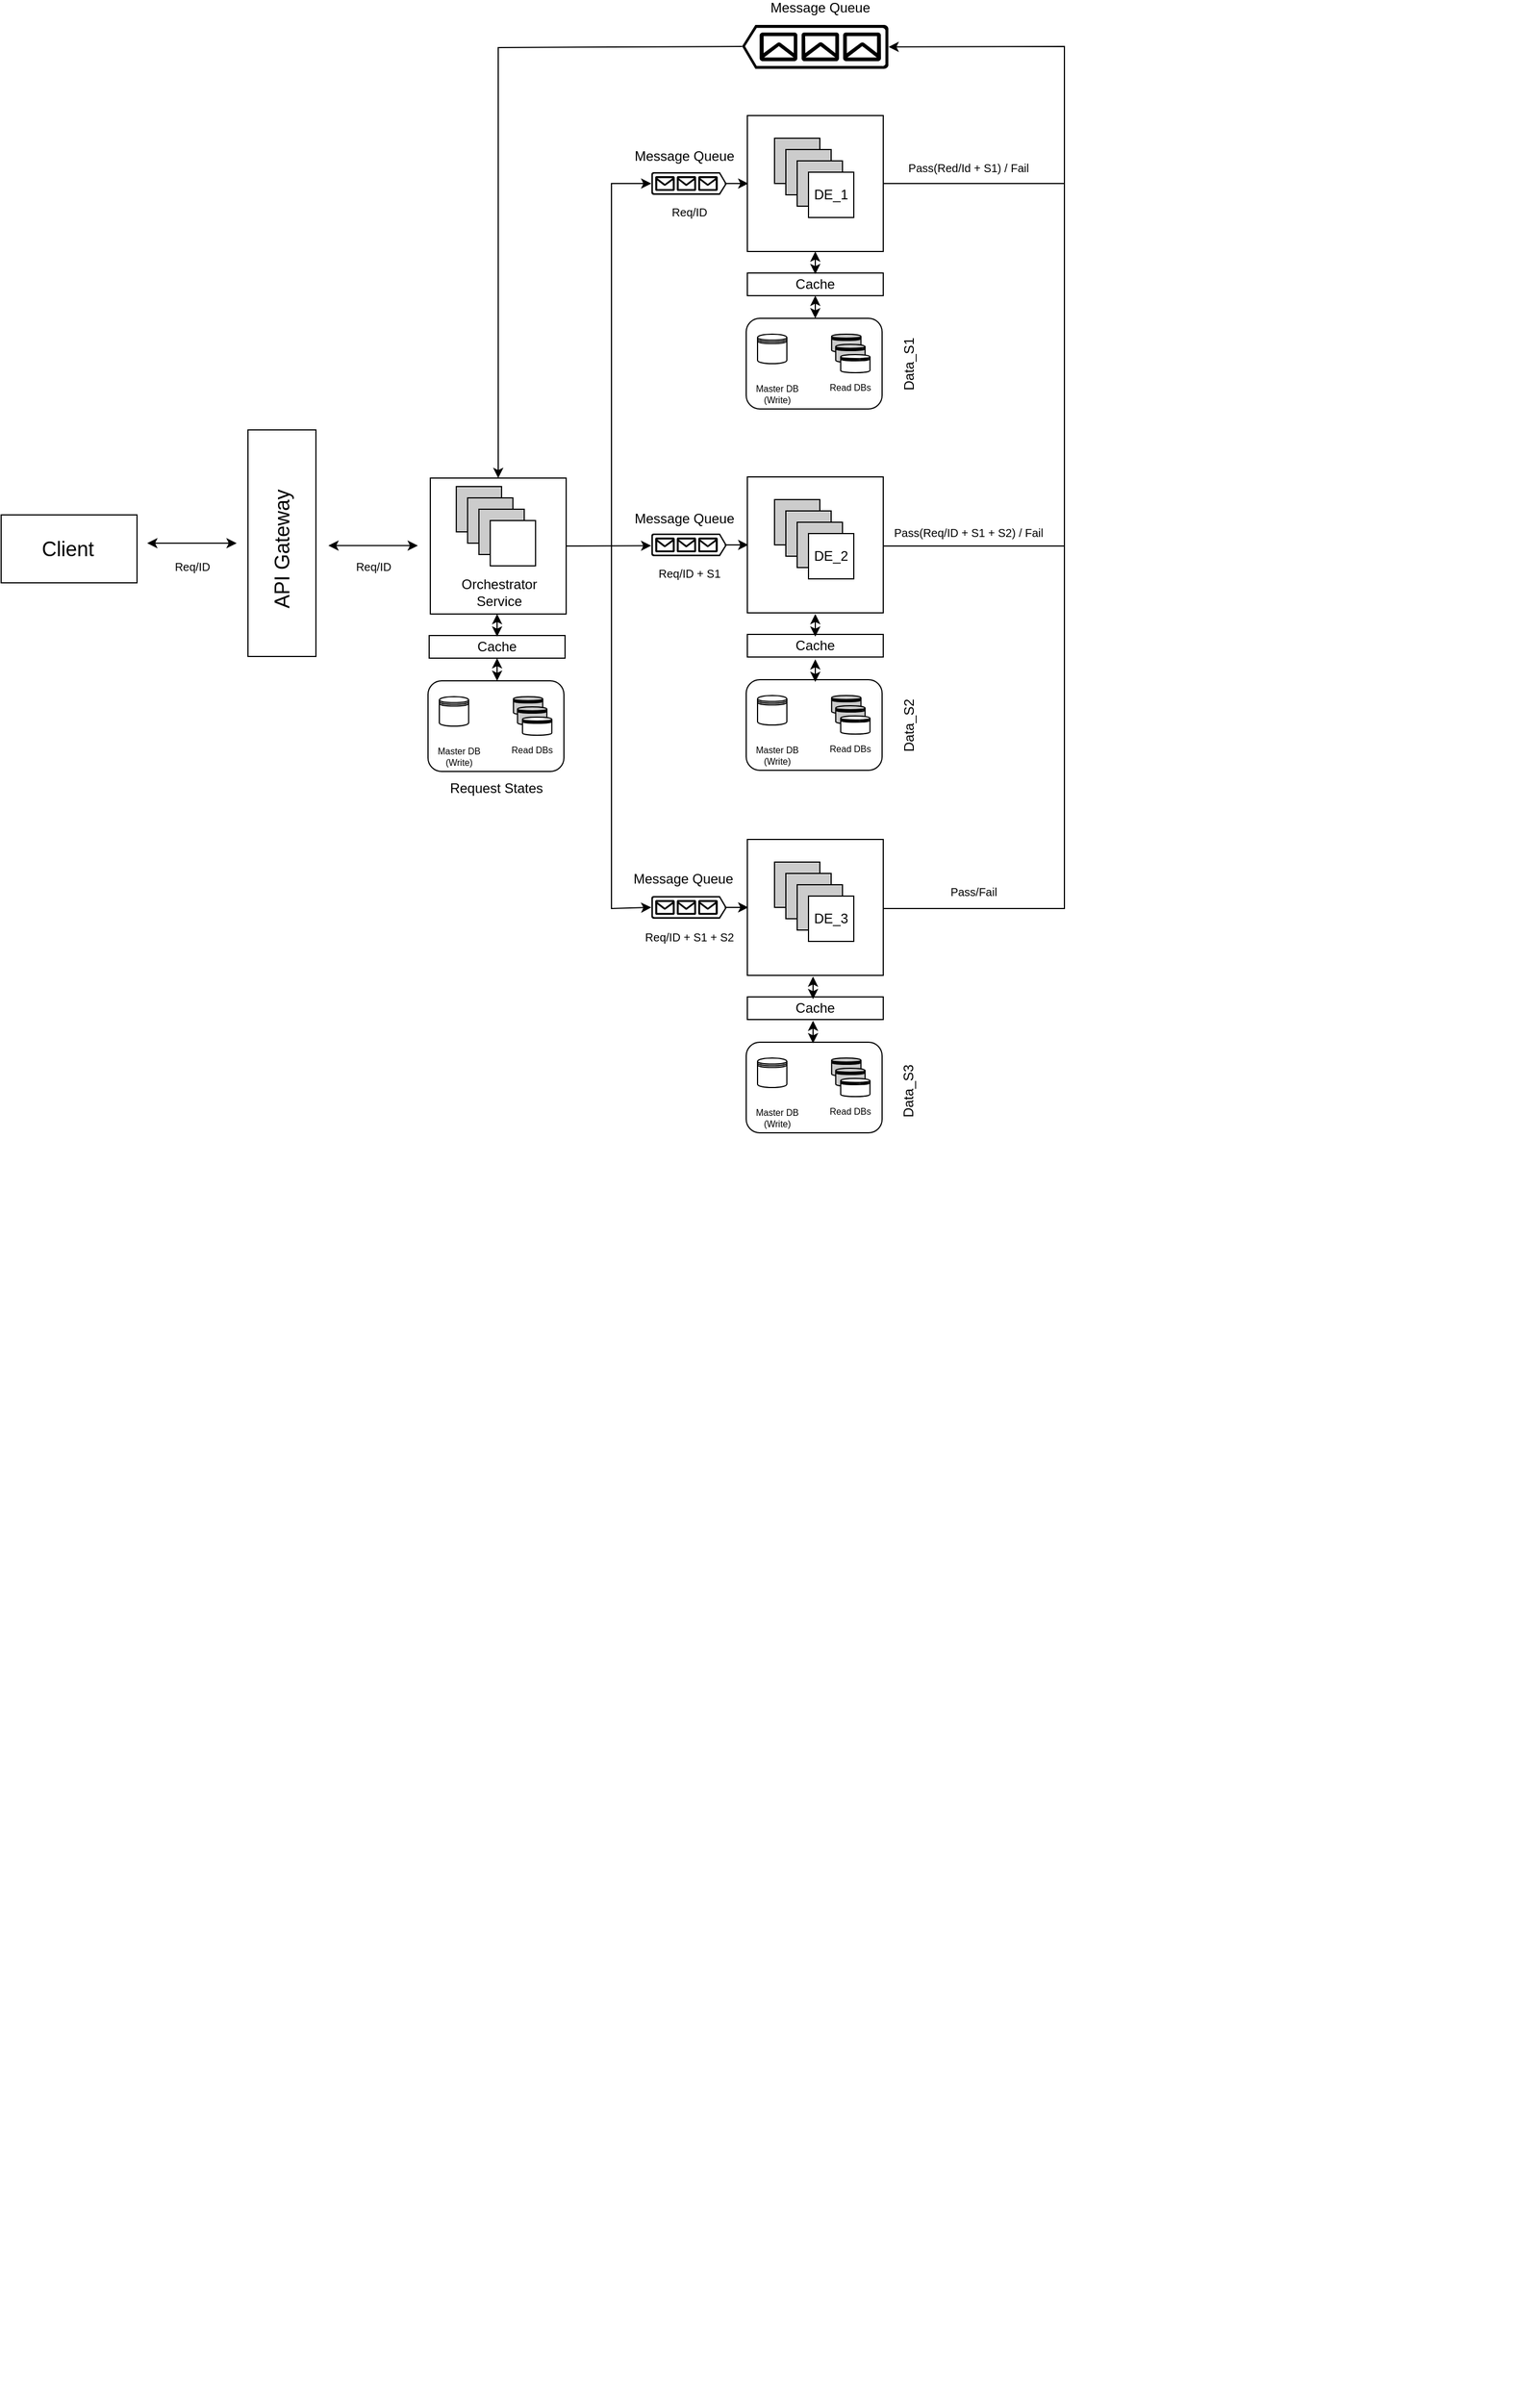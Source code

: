 <mxfile version="21.5.0" type="github">
  <diagram name="V1.0" id="6Y0P250KfrOHETSSXVVm">
    <mxGraphModel dx="1477" dy="2484" grid="1" gridSize="10" guides="1" tooltips="1" connect="1" arrows="1" fold="1" page="1" pageScale="1" pageWidth="1169" pageHeight="1654" math="0" shadow="0">
      <root>
        <mxCell id="0" />
        <mxCell id="1" parent="0" />
        <mxCell id="clRIjmDs6BeYKeaNwXn5-33" value="" style="rounded=0;whiteSpace=wrap;html=1;rotation=90;" vertex="1" parent="1">
          <mxGeometry x="269" y="-972.5" width="200" height="60" as="geometry" />
        </mxCell>
        <mxCell id="clRIjmDs6BeYKeaNwXn5-34" value="&lt;span style=&quot;font-size: 18px;&quot;&gt;API Gateway&lt;/span&gt;" style="text;html=1;strokeColor=none;fillColor=none;align=center;verticalAlign=middle;whiteSpace=wrap;rounded=0;rotation=-90;" vertex="1" parent="1">
          <mxGeometry x="294" y="-952.5" width="150" height="30" as="geometry" />
        </mxCell>
        <mxCell id="clRIjmDs6BeYKeaNwXn5-37" value="" style="group" vertex="1" connectable="0" parent="1">
          <mxGeometry x="370" y="-437.5" width="150" height="60" as="geometry" />
        </mxCell>
        <mxCell id="clRIjmDs6BeYKeaNwXn5-39" value="" style="group" vertex="1" connectable="0" parent="clRIjmDs6BeYKeaNwXn5-37">
          <mxGeometry x="-250" y="-530" width="120" height="60" as="geometry" />
        </mxCell>
        <mxCell id="clRIjmDs6BeYKeaNwXn5-36" value="" style="rounded=0;whiteSpace=wrap;html=1;" vertex="1" parent="clRIjmDs6BeYKeaNwXn5-39">
          <mxGeometry x="1" width="120" height="60" as="geometry" />
        </mxCell>
        <mxCell id="clRIjmDs6BeYKeaNwXn5-35" value="&lt;font style=&quot;font-size: 18px;&quot;&gt;Client&lt;/font&gt;" style="text;html=1;strokeColor=none;fillColor=none;align=center;verticalAlign=middle;whiteSpace=wrap;rounded=0;" vertex="1" parent="clRIjmDs6BeYKeaNwXn5-39">
          <mxGeometry x="30" y="15" width="60" height="30" as="geometry" />
        </mxCell>
        <mxCell id="clRIjmDs6BeYKeaNwXn5-40" value="" style="endArrow=classic;startArrow=classic;html=1;rounded=0;" edge="1" parent="1">
          <mxGeometry width="50" height="50" relative="1" as="geometry">
            <mxPoint x="250" y="-942.5" as="sourcePoint" />
            <mxPoint x="329" y="-942.5" as="targetPoint" />
          </mxGeometry>
        </mxCell>
        <mxCell id="clRIjmDs6BeYKeaNwXn5-57" value="&lt;font style=&quot;font-size: 10px;&quot;&gt;Req/ID&lt;/font&gt;" style="text;html=1;strokeColor=none;fillColor=none;align=center;verticalAlign=middle;whiteSpace=wrap;rounded=0;" vertex="1" parent="1">
          <mxGeometry x="260" y="-937.5" width="60" height="30" as="geometry" />
        </mxCell>
        <mxCell id="clRIjmDs6BeYKeaNwXn5-214" value="" style="sketch=0;aspect=fixed;pointerEvents=1;shadow=0;dashed=0;html=1;strokeColor=none;labelPosition=center;verticalLabelPosition=bottom;verticalAlign=top;align=center;fillColor=#000000;shape=mxgraph.azure.queue_generic;rotation=-180;" vertex="1" parent="1">
          <mxGeometry x="775.33" y="-1400" width="129.34" height="38.8" as="geometry" />
        </mxCell>
        <mxCell id="clRIjmDs6BeYKeaNwXn5-264" value="" style="group" vertex="1" connectable="0" parent="1">
          <mxGeometry x="500" y="-1000" width="120" height="120" as="geometry" />
        </mxCell>
        <mxCell id="clRIjmDs6BeYKeaNwXn5-218" value="" style="whiteSpace=wrap;html=1;aspect=fixed;" vertex="1" parent="clRIjmDs6BeYKeaNwXn5-264">
          <mxGeometry width="120" height="120" as="geometry" />
        </mxCell>
        <mxCell id="clRIjmDs6BeYKeaNwXn5-363" value="" style="group" vertex="1" connectable="0" parent="clRIjmDs6BeYKeaNwXn5-264">
          <mxGeometry x="22.94" y="7.5" width="80" height="70" as="geometry" />
        </mxCell>
        <mxCell id="clRIjmDs6BeYKeaNwXn5-364" value="" style="whiteSpace=wrap;html=1;aspect=fixed;fillColor=#CCCCCC;" vertex="1" parent="clRIjmDs6BeYKeaNwXn5-363">
          <mxGeometry width="40" height="40" as="geometry" />
        </mxCell>
        <mxCell id="clRIjmDs6BeYKeaNwXn5-365" value="" style="whiteSpace=wrap;html=1;aspect=fixed;fillColor=#CCCCCC;" vertex="1" parent="clRIjmDs6BeYKeaNwXn5-363">
          <mxGeometry x="10" y="10" width="40" height="40" as="geometry" />
        </mxCell>
        <mxCell id="clRIjmDs6BeYKeaNwXn5-366" value="" style="whiteSpace=wrap;html=1;aspect=fixed;fillColor=#CCCCCC;" vertex="1" parent="clRIjmDs6BeYKeaNwXn5-363">
          <mxGeometry x="20" y="20" width="40" height="40" as="geometry" />
        </mxCell>
        <mxCell id="clRIjmDs6BeYKeaNwXn5-367" value="" style="whiteSpace=wrap;html=1;aspect=fixed;" vertex="1" parent="clRIjmDs6BeYKeaNwXn5-363">
          <mxGeometry x="30" y="30" width="40" height="40" as="geometry" />
        </mxCell>
        <mxCell id="clRIjmDs6BeYKeaNwXn5-368" value="Orchestrator&lt;br&gt;Service" style="text;html=1;strokeColor=none;fillColor=none;align=center;verticalAlign=middle;whiteSpace=wrap;rounded=0;" vertex="1" parent="clRIjmDs6BeYKeaNwXn5-264">
          <mxGeometry x="31.0" y="86" width="60" height="30" as="geometry" />
        </mxCell>
        <mxCell id="clRIjmDs6BeYKeaNwXn5-268" value="" style="group" vertex="1" connectable="0" parent="1">
          <mxGeometry x="790" y="120" width="689" height="580" as="geometry" />
        </mxCell>
        <mxCell id="clRIjmDs6BeYKeaNwXn5-225" value="" style="group" vertex="1" connectable="0" parent="clRIjmDs6BeYKeaNwXn5-268">
          <mxGeometry x="-10" y="-1440" width="120" height="120" as="geometry" />
        </mxCell>
        <mxCell id="clRIjmDs6BeYKeaNwXn5-1" value="" style="whiteSpace=wrap;html=1;aspect=fixed;" vertex="1" parent="clRIjmDs6BeYKeaNwXn5-225">
          <mxGeometry width="120" height="120" as="geometry" />
        </mxCell>
        <mxCell id="clRIjmDs6BeYKeaNwXn5-167" value="" style="group" vertex="1" connectable="0" parent="clRIjmDs6BeYKeaNwXn5-225">
          <mxGeometry x="24" y="20" width="80" height="70" as="geometry" />
        </mxCell>
        <mxCell id="clRIjmDs6BeYKeaNwXn5-168" value="" style="whiteSpace=wrap;html=1;aspect=fixed;fillColor=#CCCCCC;" vertex="1" parent="clRIjmDs6BeYKeaNwXn5-167">
          <mxGeometry width="40" height="40" as="geometry" />
        </mxCell>
        <mxCell id="clRIjmDs6BeYKeaNwXn5-169" value="" style="whiteSpace=wrap;html=1;aspect=fixed;fillColor=#CCCCCC;" vertex="1" parent="clRIjmDs6BeYKeaNwXn5-167">
          <mxGeometry x="10" y="10" width="40" height="40" as="geometry" />
        </mxCell>
        <mxCell id="clRIjmDs6BeYKeaNwXn5-170" value="" style="whiteSpace=wrap;html=1;aspect=fixed;fillColor=#CCCCCC;" vertex="1" parent="clRIjmDs6BeYKeaNwXn5-167">
          <mxGeometry x="20" y="20" width="40" height="40" as="geometry" />
        </mxCell>
        <mxCell id="clRIjmDs6BeYKeaNwXn5-171" value="" style="whiteSpace=wrap;html=1;aspect=fixed;" vertex="1" parent="clRIjmDs6BeYKeaNwXn5-167">
          <mxGeometry x="30" y="30" width="40" height="40" as="geometry" />
        </mxCell>
        <mxCell id="clRIjmDs6BeYKeaNwXn5-172" value="DE_1" style="text;html=1;strokeColor=none;fillColor=none;align=center;verticalAlign=middle;whiteSpace=wrap;rounded=0;" vertex="1" parent="clRIjmDs6BeYKeaNwXn5-167">
          <mxGeometry x="20" y="35" width="60" height="30" as="geometry" />
        </mxCell>
        <mxCell id="clRIjmDs6BeYKeaNwXn5-206" value="" style="sketch=0;aspect=fixed;pointerEvents=1;shadow=0;dashed=0;html=1;strokeColor=none;labelPosition=center;verticalLabelPosition=bottom;verticalAlign=top;align=center;fillColor=#000000;shape=mxgraph.azure.queue_generic" vertex="1" parent="clRIjmDs6BeYKeaNwXn5-268">
          <mxGeometry x="-94.83" y="-1390" width="66.66" height="20" as="geometry" />
        </mxCell>
        <mxCell id="clRIjmDs6BeYKeaNwXn5-208" value="" style="endArrow=classic;html=1;rounded=0;" edge="1" parent="clRIjmDs6BeYKeaNwXn5-268">
          <mxGeometry width="50" height="50" relative="1" as="geometry">
            <mxPoint x="-30" y="-1380" as="sourcePoint" />
            <mxPoint x="-9.17" y="-1380" as="targetPoint" />
          </mxGeometry>
        </mxCell>
        <mxCell id="clRIjmDs6BeYKeaNwXn5-289" value="" style="group" vertex="1" connectable="0" parent="clRIjmDs6BeYKeaNwXn5-268">
          <mxGeometry x="-10" y="-1301" width="120" height="20" as="geometry" />
        </mxCell>
        <mxCell id="clRIjmDs6BeYKeaNwXn5-42" value="" style="rounded=0;whiteSpace=wrap;html=1;rotation=0;" vertex="1" parent="clRIjmDs6BeYKeaNwXn5-289">
          <mxGeometry width="120" height="20" as="geometry" />
        </mxCell>
        <mxCell id="clRIjmDs6BeYKeaNwXn5-43" value="Cache" style="text;html=1;strokeColor=none;fillColor=none;align=center;verticalAlign=middle;whiteSpace=wrap;rounded=0;rotation=0;" vertex="1" parent="clRIjmDs6BeYKeaNwXn5-289">
          <mxGeometry x="30" y="2.5" width="60" height="15" as="geometry" />
        </mxCell>
        <mxCell id="clRIjmDs6BeYKeaNwXn5-346" value="Data_S3" style="text;html=1;strokeColor=none;fillColor=none;align=center;verticalAlign=middle;whiteSpace=wrap;rounded=0;rotation=-90;" vertex="1" parent="clRIjmDs6BeYKeaNwXn5-268">
          <mxGeometry x="90" y="-594" width="85" height="30" as="geometry" />
        </mxCell>
        <mxCell id="clRIjmDs6BeYKeaNwXn5-379" value="&lt;span style=&quot;font-size: 10px;&quot;&gt;Pass/Fail&lt;/span&gt;" style="text;html=1;strokeColor=none;fillColor=none;align=center;verticalAlign=middle;whiteSpace=wrap;rounded=0;" vertex="1" parent="clRIjmDs6BeYKeaNwXn5-268">
          <mxGeometry x="160" y="-770" width="60" height="30" as="geometry" />
        </mxCell>
        <mxCell id="clRIjmDs6BeYKeaNwXn5-381" value="&lt;font style=&quot;font-size: 10px;&quot;&gt;&lt;font style=&quot;&quot;&gt;Req&lt;/font&gt;/ID + S1 + S2&lt;/font&gt;" style="text;html=1;strokeColor=none;fillColor=none;align=center;verticalAlign=middle;whiteSpace=wrap;rounded=0;" vertex="1" parent="clRIjmDs6BeYKeaNwXn5-268">
          <mxGeometry x="-106.5" y="-730" width="90" height="30" as="geometry" />
        </mxCell>
        <mxCell id="clRIjmDs6BeYKeaNwXn5-269" value="" style="endArrow=classic;startArrow=classic;html=1;rounded=0;" edge="1" parent="1">
          <mxGeometry width="50" height="50" relative="1" as="geometry">
            <mxPoint x="410" y="-940.37" as="sourcePoint" />
            <mxPoint x="489" y="-940.37" as="targetPoint" />
          </mxGeometry>
        </mxCell>
        <mxCell id="clRIjmDs6BeYKeaNwXn5-55" value="&lt;font style=&quot;font-size: 10px;&quot;&gt;&lt;font style=&quot;&quot;&gt;Req&lt;/font&gt;/ID&lt;/font&gt;" style="text;html=1;strokeColor=none;fillColor=none;align=center;verticalAlign=middle;whiteSpace=wrap;rounded=0;" vertex="1" parent="1">
          <mxGeometry x="698.5" y="-1250" width="60" height="30" as="geometry" />
        </mxCell>
        <mxCell id="clRIjmDs6BeYKeaNwXn5-290" value="" style="group" vertex="1" connectable="0" parent="1">
          <mxGeometry x="780" y="-1110" width="225" height="146" as="geometry" />
        </mxCell>
        <mxCell id="clRIjmDs6BeYKeaNwXn5-291" value="" style="rounded=1;whiteSpace=wrap;html=1;" vertex="1" parent="clRIjmDs6BeYKeaNwXn5-290">
          <mxGeometry x="-1" y="-31" width="120" height="80" as="geometry" />
        </mxCell>
        <mxCell id="clRIjmDs6BeYKeaNwXn5-292" value="" style="shape=datastore;whiteSpace=wrap;html=1;" vertex="1" parent="clRIjmDs6BeYKeaNwXn5-290">
          <mxGeometry x="9.001" y="-17" width="25.872" height="26" as="geometry" />
        </mxCell>
        <mxCell id="clRIjmDs6BeYKeaNwXn5-293" value="" style="shape=datastore;whiteSpace=wrap;html=1;fillColor=#cccccc;" vertex="1" parent="clRIjmDs6BeYKeaNwXn5-290">
          <mxGeometry x="74.42" y="-17" width="25.87" height="16" as="geometry" />
        </mxCell>
        <mxCell id="clRIjmDs6BeYKeaNwXn5-301" value="" style="shape=datastore;whiteSpace=wrap;html=1;fillColor=#cccccc;" vertex="1" parent="clRIjmDs6BeYKeaNwXn5-290">
          <mxGeometry x="78.07" y="-8" width="25.87" height="16" as="geometry" />
        </mxCell>
        <mxCell id="clRIjmDs6BeYKeaNwXn5-297" value="&lt;div style=&quot;&quot;&gt;&lt;span style=&quot;font-size: 8px; background-color: initial;&quot;&gt;Master DB&lt;/span&gt;&lt;/div&gt;&lt;font style=&quot;font-size: 8px;&quot;&gt;&lt;div style=&quot;&quot;&gt;&lt;span style=&quot;background-color: initial;&quot;&gt;(Write)&lt;/span&gt;&lt;/div&gt;&lt;/font&gt;" style="text;html=1;strokeColor=none;fillColor=none;align=center;verticalAlign=middle;whiteSpace=wrap;rounded=0;rotation=0;" vertex="1" parent="clRIjmDs6BeYKeaNwXn5-290">
          <mxGeometry x="-1" y="19" width="54.83" height="30" as="geometry" />
        </mxCell>
        <mxCell id="clRIjmDs6BeYKeaNwXn5-298" value="&lt;font style=&quot;font-size: 8px;&quot;&gt;Read DBs&lt;/font&gt;" style="text;html=1;strokeColor=none;fillColor=none;align=center;verticalAlign=middle;whiteSpace=wrap;rounded=0;rotation=0;" vertex="1" parent="clRIjmDs6BeYKeaNwXn5-290">
          <mxGeometry x="65.13" y="14" width="51.743" height="30" as="geometry" />
        </mxCell>
        <mxCell id="clRIjmDs6BeYKeaNwXn5-344" value="Data_S1" style="text;html=1;strokeColor=none;fillColor=none;align=center;verticalAlign=middle;whiteSpace=wrap;rounded=0;rotation=-90;" vertex="1" parent="clRIjmDs6BeYKeaNwXn5-290">
          <mxGeometry x="100.29" y="-6" width="85" height="30" as="geometry" />
        </mxCell>
        <mxCell id="clRIjmDs6BeYKeaNwXn5-302" value="" style="shape=datastore;whiteSpace=wrap;html=1;fillColor=#FFFFFF;" vertex="1" parent="1">
          <mxGeometry x="862.42" y="-1109" width="25.87" height="16" as="geometry" />
        </mxCell>
        <mxCell id="clRIjmDs6BeYKeaNwXn5-304" value="" style="group" vertex="1" connectable="0" parent="1">
          <mxGeometry x="780" y="-1001" width="120" height="120" as="geometry" />
        </mxCell>
        <mxCell id="clRIjmDs6BeYKeaNwXn5-305" value="" style="whiteSpace=wrap;html=1;aspect=fixed;" vertex="1" parent="clRIjmDs6BeYKeaNwXn5-304">
          <mxGeometry width="120" height="120" as="geometry" />
        </mxCell>
        <mxCell id="clRIjmDs6BeYKeaNwXn5-306" value="" style="group" vertex="1" connectable="0" parent="clRIjmDs6BeYKeaNwXn5-304">
          <mxGeometry x="24" y="20" width="80" height="70" as="geometry" />
        </mxCell>
        <mxCell id="clRIjmDs6BeYKeaNwXn5-307" value="" style="whiteSpace=wrap;html=1;aspect=fixed;fillColor=#CCCCCC;" vertex="1" parent="clRIjmDs6BeYKeaNwXn5-306">
          <mxGeometry width="40" height="40" as="geometry" />
        </mxCell>
        <mxCell id="clRIjmDs6BeYKeaNwXn5-308" value="" style="whiteSpace=wrap;html=1;aspect=fixed;fillColor=#CCCCCC;" vertex="1" parent="clRIjmDs6BeYKeaNwXn5-306">
          <mxGeometry x="10" y="10" width="40" height="40" as="geometry" />
        </mxCell>
        <mxCell id="clRIjmDs6BeYKeaNwXn5-309" value="" style="whiteSpace=wrap;html=1;aspect=fixed;fillColor=#CCCCCC;" vertex="1" parent="clRIjmDs6BeYKeaNwXn5-306">
          <mxGeometry x="20" y="20" width="40" height="40" as="geometry" />
        </mxCell>
        <mxCell id="clRIjmDs6BeYKeaNwXn5-310" value="" style="whiteSpace=wrap;html=1;aspect=fixed;" vertex="1" parent="clRIjmDs6BeYKeaNwXn5-306">
          <mxGeometry x="30" y="30" width="40" height="40" as="geometry" />
        </mxCell>
        <mxCell id="clRIjmDs6BeYKeaNwXn5-311" value="DE_2" style="text;html=1;strokeColor=none;fillColor=none;align=center;verticalAlign=middle;whiteSpace=wrap;rounded=0;" vertex="1" parent="clRIjmDs6BeYKeaNwXn5-306">
          <mxGeometry x="20" y="35" width="60" height="30" as="geometry" />
        </mxCell>
        <mxCell id="clRIjmDs6BeYKeaNwXn5-312" value="" style="sketch=0;aspect=fixed;pointerEvents=1;shadow=0;dashed=0;html=1;strokeColor=none;labelPosition=center;verticalLabelPosition=bottom;verticalAlign=top;align=center;fillColor=#000000;shape=mxgraph.azure.queue_generic" vertex="1" parent="1">
          <mxGeometry x="695.17" y="-951" width="66.66" height="20" as="geometry" />
        </mxCell>
        <mxCell id="clRIjmDs6BeYKeaNwXn5-313" value="" style="endArrow=classic;html=1;rounded=0;" edge="1" parent="1">
          <mxGeometry width="50" height="50" relative="1" as="geometry">
            <mxPoint x="760" y="-941" as="sourcePoint" />
            <mxPoint x="780.83" y="-941" as="targetPoint" />
          </mxGeometry>
        </mxCell>
        <mxCell id="clRIjmDs6BeYKeaNwXn5-314" value="" style="group" vertex="1" connectable="0" parent="1">
          <mxGeometry x="780" y="-862" width="120" height="20" as="geometry" />
        </mxCell>
        <mxCell id="clRIjmDs6BeYKeaNwXn5-315" value="" style="rounded=0;whiteSpace=wrap;html=1;rotation=0;" vertex="1" parent="clRIjmDs6BeYKeaNwXn5-314">
          <mxGeometry width="120" height="20" as="geometry" />
        </mxCell>
        <mxCell id="clRIjmDs6BeYKeaNwXn5-316" value="Cache" style="text;html=1;strokeColor=none;fillColor=none;align=center;verticalAlign=middle;whiteSpace=wrap;rounded=0;rotation=0;" vertex="1" parent="clRIjmDs6BeYKeaNwXn5-314">
          <mxGeometry x="30" y="2.5" width="60" height="15" as="geometry" />
        </mxCell>
        <mxCell id="clRIjmDs6BeYKeaNwXn5-317" value="" style="rounded=1;whiteSpace=wrap;html=1;" vertex="1" parent="1">
          <mxGeometry x="779" y="-822" width="120" height="80" as="geometry" />
        </mxCell>
        <mxCell id="clRIjmDs6BeYKeaNwXn5-318" value="" style="shape=datastore;whiteSpace=wrap;html=1;" vertex="1" parent="1">
          <mxGeometry x="789.001" y="-808" width="25.872" height="26" as="geometry" />
        </mxCell>
        <mxCell id="clRIjmDs6BeYKeaNwXn5-319" value="" style="shape=datastore;whiteSpace=wrap;html=1;fillColor=#cccccc;" vertex="1" parent="1">
          <mxGeometry x="854.42" y="-808" width="25.87" height="16" as="geometry" />
        </mxCell>
        <mxCell id="clRIjmDs6BeYKeaNwXn5-320" value="" style="shape=datastore;whiteSpace=wrap;html=1;fillColor=#cccccc;" vertex="1" parent="1">
          <mxGeometry x="858.07" y="-799" width="25.87" height="16" as="geometry" />
        </mxCell>
        <mxCell id="clRIjmDs6BeYKeaNwXn5-321" value="&lt;div style=&quot;&quot;&gt;&lt;span style=&quot;font-size: 8px; background-color: initial;&quot;&gt;Master DB&lt;/span&gt;&lt;/div&gt;&lt;font style=&quot;font-size: 8px;&quot;&gt;&lt;div style=&quot;&quot;&gt;&lt;span style=&quot;background-color: initial;&quot;&gt;(Write)&lt;/span&gt;&lt;/div&gt;&lt;/font&gt;" style="text;html=1;strokeColor=none;fillColor=none;align=center;verticalAlign=middle;whiteSpace=wrap;rounded=0;rotation=0;" vertex="1" parent="1">
          <mxGeometry x="779" y="-772" width="54.83" height="30" as="geometry" />
        </mxCell>
        <mxCell id="clRIjmDs6BeYKeaNwXn5-322" value="&lt;font style=&quot;font-size: 8px;&quot;&gt;Read DBs&lt;/font&gt;" style="text;html=1;strokeColor=none;fillColor=none;align=center;verticalAlign=middle;whiteSpace=wrap;rounded=0;rotation=0;" vertex="1" parent="1">
          <mxGeometry x="845.13" y="-777" width="51.743" height="30" as="geometry" />
        </mxCell>
        <mxCell id="clRIjmDs6BeYKeaNwXn5-323" value="" style="shape=datastore;whiteSpace=wrap;html=1;fillColor=#FFFFFF;" vertex="1" parent="1">
          <mxGeometry x="862.42" y="-790" width="25.87" height="16" as="geometry" />
        </mxCell>
        <mxCell id="clRIjmDs6BeYKeaNwXn5-324" value="" style="group" vertex="1" connectable="0" parent="1">
          <mxGeometry x="780" y="-681" width="120" height="120" as="geometry" />
        </mxCell>
        <mxCell id="clRIjmDs6BeYKeaNwXn5-325" value="" style="whiteSpace=wrap;html=1;aspect=fixed;" vertex="1" parent="clRIjmDs6BeYKeaNwXn5-324">
          <mxGeometry width="120" height="120" as="geometry" />
        </mxCell>
        <mxCell id="clRIjmDs6BeYKeaNwXn5-326" value="" style="group" vertex="1" connectable="0" parent="clRIjmDs6BeYKeaNwXn5-324">
          <mxGeometry x="24" y="20" width="80" height="70" as="geometry" />
        </mxCell>
        <mxCell id="clRIjmDs6BeYKeaNwXn5-327" value="" style="whiteSpace=wrap;html=1;aspect=fixed;fillColor=#CCCCCC;" vertex="1" parent="clRIjmDs6BeYKeaNwXn5-326">
          <mxGeometry width="40" height="40" as="geometry" />
        </mxCell>
        <mxCell id="clRIjmDs6BeYKeaNwXn5-328" value="" style="whiteSpace=wrap;html=1;aspect=fixed;fillColor=#CCCCCC;" vertex="1" parent="clRIjmDs6BeYKeaNwXn5-326">
          <mxGeometry x="10" y="10" width="40" height="40" as="geometry" />
        </mxCell>
        <mxCell id="clRIjmDs6BeYKeaNwXn5-329" value="" style="whiteSpace=wrap;html=1;aspect=fixed;fillColor=#CCCCCC;" vertex="1" parent="clRIjmDs6BeYKeaNwXn5-326">
          <mxGeometry x="20" y="20" width="40" height="40" as="geometry" />
        </mxCell>
        <mxCell id="clRIjmDs6BeYKeaNwXn5-330" value="" style="whiteSpace=wrap;html=1;aspect=fixed;" vertex="1" parent="clRIjmDs6BeYKeaNwXn5-326">
          <mxGeometry x="30" y="30" width="40" height="40" as="geometry" />
        </mxCell>
        <mxCell id="clRIjmDs6BeYKeaNwXn5-331" value="DE_3" style="text;html=1;strokeColor=none;fillColor=none;align=center;verticalAlign=middle;whiteSpace=wrap;rounded=0;" vertex="1" parent="clRIjmDs6BeYKeaNwXn5-326">
          <mxGeometry x="20" y="35" width="60" height="30" as="geometry" />
        </mxCell>
        <mxCell id="clRIjmDs6BeYKeaNwXn5-332" value="" style="sketch=0;aspect=fixed;pointerEvents=1;shadow=0;dashed=0;html=1;strokeColor=none;labelPosition=center;verticalLabelPosition=bottom;verticalAlign=top;align=center;fillColor=#000000;shape=mxgraph.azure.queue_generic" vertex="1" parent="1">
          <mxGeometry x="695.17" y="-631" width="66.66" height="20" as="geometry" />
        </mxCell>
        <mxCell id="clRIjmDs6BeYKeaNwXn5-333" value="" style="endArrow=classic;html=1;rounded=0;" edge="1" parent="1">
          <mxGeometry width="50" height="50" relative="1" as="geometry">
            <mxPoint x="760" y="-621" as="sourcePoint" />
            <mxPoint x="780.83" y="-621" as="targetPoint" />
          </mxGeometry>
        </mxCell>
        <mxCell id="clRIjmDs6BeYKeaNwXn5-334" value="" style="group" vertex="1" connectable="0" parent="1">
          <mxGeometry x="780" y="-542" width="120" height="20" as="geometry" />
        </mxCell>
        <mxCell id="clRIjmDs6BeYKeaNwXn5-335" value="" style="rounded=0;whiteSpace=wrap;html=1;rotation=0;" vertex="1" parent="clRIjmDs6BeYKeaNwXn5-334">
          <mxGeometry width="120" height="20" as="geometry" />
        </mxCell>
        <mxCell id="clRIjmDs6BeYKeaNwXn5-336" value="Cache" style="text;html=1;strokeColor=none;fillColor=none;align=center;verticalAlign=middle;whiteSpace=wrap;rounded=0;rotation=0;" vertex="1" parent="clRIjmDs6BeYKeaNwXn5-334">
          <mxGeometry x="30" y="2.5" width="60" height="15" as="geometry" />
        </mxCell>
        <mxCell id="clRIjmDs6BeYKeaNwXn5-337" value="" style="rounded=1;whiteSpace=wrap;html=1;" vertex="1" parent="1">
          <mxGeometry x="779" y="-502" width="120" height="80" as="geometry" />
        </mxCell>
        <mxCell id="clRIjmDs6BeYKeaNwXn5-338" value="" style="shape=datastore;whiteSpace=wrap;html=1;" vertex="1" parent="1">
          <mxGeometry x="789.001" y="-488" width="25.872" height="26" as="geometry" />
        </mxCell>
        <mxCell id="clRIjmDs6BeYKeaNwXn5-339" value="" style="shape=datastore;whiteSpace=wrap;html=1;fillColor=#cccccc;" vertex="1" parent="1">
          <mxGeometry x="854.42" y="-488" width="25.87" height="16" as="geometry" />
        </mxCell>
        <mxCell id="clRIjmDs6BeYKeaNwXn5-340" value="" style="shape=datastore;whiteSpace=wrap;html=1;fillColor=#cccccc;" vertex="1" parent="1">
          <mxGeometry x="858.07" y="-479" width="25.87" height="16" as="geometry" />
        </mxCell>
        <mxCell id="clRIjmDs6BeYKeaNwXn5-341" value="&lt;div style=&quot;&quot;&gt;&lt;span style=&quot;font-size: 8px; background-color: initial;&quot;&gt;Master DB&lt;/span&gt;&lt;/div&gt;&lt;font style=&quot;font-size: 8px;&quot;&gt;&lt;div style=&quot;&quot;&gt;&lt;span style=&quot;background-color: initial;&quot;&gt;(Write)&lt;/span&gt;&lt;/div&gt;&lt;/font&gt;" style="text;html=1;strokeColor=none;fillColor=none;align=center;verticalAlign=middle;whiteSpace=wrap;rounded=0;rotation=0;" vertex="1" parent="1">
          <mxGeometry x="779" y="-452" width="54.83" height="30" as="geometry" />
        </mxCell>
        <mxCell id="clRIjmDs6BeYKeaNwXn5-342" value="&lt;font style=&quot;font-size: 8px;&quot;&gt;Read DBs&lt;/font&gt;" style="text;html=1;strokeColor=none;fillColor=none;align=center;verticalAlign=middle;whiteSpace=wrap;rounded=0;rotation=0;" vertex="1" parent="1">
          <mxGeometry x="845.13" y="-457" width="51.743" height="30" as="geometry" />
        </mxCell>
        <mxCell id="clRIjmDs6BeYKeaNwXn5-343" value="" style="shape=datastore;whiteSpace=wrap;html=1;fillColor=#FFFFFF;" vertex="1" parent="1">
          <mxGeometry x="862.42" y="-470" width="25.87" height="16" as="geometry" />
        </mxCell>
        <mxCell id="clRIjmDs6BeYKeaNwXn5-345" value="Data_S2" style="text;html=1;strokeColor=none;fillColor=none;align=center;verticalAlign=middle;whiteSpace=wrap;rounded=0;rotation=-90;" vertex="1" parent="1">
          <mxGeometry x="880.29" y="-797" width="85" height="30" as="geometry" />
        </mxCell>
        <mxCell id="clRIjmDs6BeYKeaNwXn5-347" value="" style="endArrow=classic;startArrow=classic;html=1;rounded=0;" edge="1" parent="1">
          <mxGeometry width="50" height="50" relative="1" as="geometry">
            <mxPoint x="840" y="-1180" as="sourcePoint" />
            <mxPoint x="840" y="-1200" as="targetPoint" />
          </mxGeometry>
        </mxCell>
        <mxCell id="clRIjmDs6BeYKeaNwXn5-348" value="" style="endArrow=classic;startArrow=classic;html=1;rounded=0;" edge="1" parent="1">
          <mxGeometry width="50" height="50" relative="1" as="geometry">
            <mxPoint x="840" y="-1141" as="sourcePoint" />
            <mxPoint x="840" y="-1161" as="targetPoint" />
          </mxGeometry>
        </mxCell>
        <mxCell id="clRIjmDs6BeYKeaNwXn5-349" value="&lt;font style=&quot;font-size: 10px;&quot;&gt;&lt;font style=&quot;&quot;&gt;Req&lt;/font&gt;/ID + S1&lt;/font&gt;" style="text;html=1;strokeColor=none;fillColor=none;align=center;verticalAlign=middle;whiteSpace=wrap;rounded=0;" vertex="1" parent="1">
          <mxGeometry x="698.5" y="-931" width="60" height="30" as="geometry" />
        </mxCell>
        <mxCell id="clRIjmDs6BeYKeaNwXn5-350" value="" style="group" vertex="1" connectable="0" parent="1">
          <mxGeometry x="499" y="-861" width="120" height="20" as="geometry" />
        </mxCell>
        <mxCell id="clRIjmDs6BeYKeaNwXn5-351" value="" style="rounded=0;whiteSpace=wrap;html=1;rotation=0;" vertex="1" parent="clRIjmDs6BeYKeaNwXn5-350">
          <mxGeometry width="120" height="20" as="geometry" />
        </mxCell>
        <mxCell id="clRIjmDs6BeYKeaNwXn5-352" value="Cache" style="text;html=1;strokeColor=none;fillColor=none;align=center;verticalAlign=middle;whiteSpace=wrap;rounded=0;rotation=0;" vertex="1" parent="clRIjmDs6BeYKeaNwXn5-350">
          <mxGeometry x="30" y="2.5" width="60" height="15" as="geometry" />
        </mxCell>
        <mxCell id="clRIjmDs6BeYKeaNwXn5-353" value="" style="rounded=1;whiteSpace=wrap;html=1;" vertex="1" parent="1">
          <mxGeometry x="498" y="-821" width="120" height="80" as="geometry" />
        </mxCell>
        <mxCell id="clRIjmDs6BeYKeaNwXn5-354" value="" style="shape=datastore;whiteSpace=wrap;html=1;" vertex="1" parent="1">
          <mxGeometry x="508.001" y="-807" width="25.872" height="26" as="geometry" />
        </mxCell>
        <mxCell id="clRIjmDs6BeYKeaNwXn5-355" value="" style="shape=datastore;whiteSpace=wrap;html=1;fillColor=#cccccc;" vertex="1" parent="1">
          <mxGeometry x="573.42" y="-807" width="25.87" height="16" as="geometry" />
        </mxCell>
        <mxCell id="clRIjmDs6BeYKeaNwXn5-356" value="" style="shape=datastore;whiteSpace=wrap;html=1;fillColor=#cccccc;" vertex="1" parent="1">
          <mxGeometry x="577.07" y="-798" width="25.87" height="16" as="geometry" />
        </mxCell>
        <mxCell id="clRIjmDs6BeYKeaNwXn5-357" value="&lt;div style=&quot;&quot;&gt;&lt;span style=&quot;font-size: 8px; background-color: initial;&quot;&gt;Master DB&lt;/span&gt;&lt;/div&gt;&lt;font style=&quot;font-size: 8px;&quot;&gt;&lt;div style=&quot;&quot;&gt;&lt;span style=&quot;background-color: initial;&quot;&gt;(Write)&lt;/span&gt;&lt;/div&gt;&lt;/font&gt;" style="text;html=1;strokeColor=none;fillColor=none;align=center;verticalAlign=middle;whiteSpace=wrap;rounded=0;rotation=0;" vertex="1" parent="1">
          <mxGeometry x="498" y="-771" width="54.83" height="30" as="geometry" />
        </mxCell>
        <mxCell id="clRIjmDs6BeYKeaNwXn5-358" value="&lt;font style=&quot;font-size: 8px;&quot;&gt;Read DBs&lt;/font&gt;" style="text;html=1;strokeColor=none;fillColor=none;align=center;verticalAlign=middle;whiteSpace=wrap;rounded=0;rotation=0;" vertex="1" parent="1">
          <mxGeometry x="564.13" y="-776" width="51.743" height="30" as="geometry" />
        </mxCell>
        <mxCell id="clRIjmDs6BeYKeaNwXn5-359" value="Request States" style="text;html=1;strokeColor=none;fillColor=none;align=center;verticalAlign=middle;whiteSpace=wrap;rounded=0;rotation=0;" vertex="1" parent="1">
          <mxGeometry x="515.5" y="-741" width="85" height="30" as="geometry" />
        </mxCell>
        <mxCell id="clRIjmDs6BeYKeaNwXn5-360" value="" style="shape=datastore;whiteSpace=wrap;html=1;fillColor=#FFFFFF;" vertex="1" parent="1">
          <mxGeometry x="581.42" y="-789" width="25.87" height="16" as="geometry" />
        </mxCell>
        <mxCell id="clRIjmDs6BeYKeaNwXn5-361" value="" style="endArrow=classic;startArrow=classic;html=1;rounded=0;" edge="1" parent="1">
          <mxGeometry width="50" height="50" relative="1" as="geometry">
            <mxPoint x="559" y="-860" as="sourcePoint" />
            <mxPoint x="559" y="-880" as="targetPoint" />
          </mxGeometry>
        </mxCell>
        <mxCell id="clRIjmDs6BeYKeaNwXn5-362" value="" style="endArrow=classic;startArrow=classic;html=1;rounded=0;" edge="1" parent="1">
          <mxGeometry width="50" height="50" relative="1" as="geometry">
            <mxPoint x="559" y="-821" as="sourcePoint" />
            <mxPoint x="559" y="-841" as="targetPoint" />
          </mxGeometry>
        </mxCell>
        <mxCell id="clRIjmDs6BeYKeaNwXn5-369" value="" style="endArrow=classic;html=1;rounded=0;entryX=-0.001;entryY=0.536;entryDx=0;entryDy=0;entryPerimeter=0;exitX=1;exitY=0.5;exitDx=0;exitDy=0;" edge="1" parent="1" source="clRIjmDs6BeYKeaNwXn5-218" target="clRIjmDs6BeYKeaNwXn5-312">
          <mxGeometry width="50" height="50" relative="1" as="geometry">
            <mxPoint x="630" y="-940" as="sourcePoint" />
            <mxPoint x="660" y="-900" as="targetPoint" />
          </mxGeometry>
        </mxCell>
        <mxCell id="clRIjmDs6BeYKeaNwXn5-370" value="" style="endArrow=classic;html=1;rounded=0;entryX=0;entryY=0.5;entryDx=0;entryDy=0;entryPerimeter=0;" edge="1" parent="1" target="clRIjmDs6BeYKeaNwXn5-206">
          <mxGeometry width="50" height="50" relative="1" as="geometry">
            <mxPoint x="660" y="-940" as="sourcePoint" />
            <mxPoint x="690" y="-1260" as="targetPoint" />
            <Array as="points">
              <mxPoint x="660" y="-1260" />
            </Array>
          </mxGeometry>
        </mxCell>
        <mxCell id="clRIjmDs6BeYKeaNwXn5-371" value="" style="endArrow=classic;html=1;rounded=0;entryX=0;entryY=0.5;entryDx=0;entryDy=0;entryPerimeter=0;" edge="1" parent="1" target="clRIjmDs6BeYKeaNwXn5-332">
          <mxGeometry width="50" height="50" relative="1" as="geometry">
            <mxPoint x="660" y="-940" as="sourcePoint" />
            <mxPoint x="570" y="-629" as="targetPoint" />
            <Array as="points">
              <mxPoint x="660" y="-620" />
            </Array>
          </mxGeometry>
        </mxCell>
        <mxCell id="clRIjmDs6BeYKeaNwXn5-372" value="" style="endArrow=classic;html=1;rounded=0;exitX=1;exitY=0.51;exitDx=0;exitDy=0;exitPerimeter=0;entryX=0.5;entryY=0;entryDx=0;entryDy=0;" edge="1" parent="1" source="clRIjmDs6BeYKeaNwXn5-214" target="clRIjmDs6BeYKeaNwXn5-218">
          <mxGeometry width="50" height="50" relative="1" as="geometry">
            <mxPoint x="230" y="-1200" as="sourcePoint" />
            <mxPoint x="280" y="-1250" as="targetPoint" />
            <Array as="points">
              <mxPoint x="560" y="-1380" />
            </Array>
          </mxGeometry>
        </mxCell>
        <mxCell id="clRIjmDs6BeYKeaNwXn5-373" value="" style="endArrow=classic;html=1;rounded=0;entryX=0;entryY=0.5;entryDx=0;entryDy=0;entryPerimeter=0;" edge="1" parent="1" target="clRIjmDs6BeYKeaNwXn5-214">
          <mxGeometry width="50" height="50" relative="1" as="geometry">
            <mxPoint x="900" y="-1260" as="sourcePoint" />
            <mxPoint x="930" y="-1380" as="targetPoint" />
            <Array as="points">
              <mxPoint x="1060" y="-1260" />
              <mxPoint x="1060" y="-1381" />
            </Array>
          </mxGeometry>
        </mxCell>
        <mxCell id="clRIjmDs6BeYKeaNwXn5-374" value="&lt;span style=&quot;font-size: 10px;&quot;&gt;Pass(Red/Id + S1) / Fail&lt;/span&gt;" style="text;html=1;strokeColor=none;fillColor=none;align=center;verticalAlign=middle;whiteSpace=wrap;rounded=0;" vertex="1" parent="1">
          <mxGeometry x="912.5" y="-1289" width="125" height="30" as="geometry" />
        </mxCell>
        <mxCell id="clRIjmDs6BeYKeaNwXn5-376" value="" style="endArrow=none;html=1;rounded=0;" edge="1" parent="1">
          <mxGeometry width="50" height="50" relative="1" as="geometry">
            <mxPoint x="899.67" y="-940" as="sourcePoint" />
            <mxPoint x="1060" y="-1260" as="targetPoint" />
            <Array as="points">
              <mxPoint x="1060" y="-940" />
            </Array>
          </mxGeometry>
        </mxCell>
        <mxCell id="clRIjmDs6BeYKeaNwXn5-377" value="" style="endArrow=none;html=1;rounded=0;" edge="1" parent="1">
          <mxGeometry width="50" height="50" relative="1" as="geometry">
            <mxPoint x="899.67" y="-620" as="sourcePoint" />
            <mxPoint x="1060" y="-940" as="targetPoint" />
            <Array as="points">
              <mxPoint x="1060" y="-620" />
            </Array>
          </mxGeometry>
        </mxCell>
        <mxCell id="clRIjmDs6BeYKeaNwXn5-378" value="&lt;span style=&quot;font-size: 10px;&quot;&gt;Pass(Req/ID + S1 + S2) / Fail&lt;/span&gt;" style="text;html=1;strokeColor=none;fillColor=none;align=center;verticalAlign=middle;whiteSpace=wrap;rounded=0;" vertex="1" parent="1">
          <mxGeometry x="907.5" y="-967.5" width="135" height="30" as="geometry" />
        </mxCell>
        <mxCell id="clRIjmDs6BeYKeaNwXn5-380" value="&lt;font style=&quot;font-size: 10px;&quot;&gt;Req/ID&lt;/font&gt;" style="text;html=1;strokeColor=none;fillColor=none;align=center;verticalAlign=middle;whiteSpace=wrap;rounded=0;" vertex="1" parent="1">
          <mxGeometry x="420" y="-937.5" width="60" height="30" as="geometry" />
        </mxCell>
        <mxCell id="clRIjmDs6BeYKeaNwXn5-382" value="" style="endArrow=classic;startArrow=classic;html=1;rounded=0;" edge="1" parent="1">
          <mxGeometry width="50" height="50" relative="1" as="geometry">
            <mxPoint x="840" y="-860" as="sourcePoint" />
            <mxPoint x="840" y="-880" as="targetPoint" />
          </mxGeometry>
        </mxCell>
        <mxCell id="clRIjmDs6BeYKeaNwXn5-383" value="" style="endArrow=classic;startArrow=classic;html=1;rounded=0;" edge="1" parent="1">
          <mxGeometry width="50" height="50" relative="1" as="geometry">
            <mxPoint x="840" y="-820" as="sourcePoint" />
            <mxPoint x="840" y="-840" as="targetPoint" />
          </mxGeometry>
        </mxCell>
        <mxCell id="clRIjmDs6BeYKeaNwXn5-384" value="" style="endArrow=classic;startArrow=classic;html=1;rounded=0;" edge="1" parent="1">
          <mxGeometry width="50" height="50" relative="1" as="geometry">
            <mxPoint x="838" y="-540" as="sourcePoint" />
            <mxPoint x="838" y="-560" as="targetPoint" />
          </mxGeometry>
        </mxCell>
        <mxCell id="clRIjmDs6BeYKeaNwXn5-385" value="" style="endArrow=classic;startArrow=classic;html=1;rounded=0;" edge="1" parent="1">
          <mxGeometry width="50" height="50" relative="1" as="geometry">
            <mxPoint x="838" y="-501" as="sourcePoint" />
            <mxPoint x="838" y="-521" as="targetPoint" />
          </mxGeometry>
        </mxCell>
        <mxCell id="clRIjmDs6BeYKeaNwXn5-386" value="Message Queue" style="text;html=1;strokeColor=none;fillColor=none;align=center;verticalAlign=middle;whiteSpace=wrap;rounded=0;" vertex="1" parent="1">
          <mxGeometry x="799" y="-1420" width="91" height="10" as="geometry" />
        </mxCell>
        <mxCell id="clRIjmDs6BeYKeaNwXn5-387" value="Message Queue" style="text;html=1;strokeColor=none;fillColor=none;align=center;verticalAlign=middle;whiteSpace=wrap;rounded=0;" vertex="1" parent="1">
          <mxGeometry x="679" y="-1289" width="91" height="10" as="geometry" />
        </mxCell>
        <mxCell id="clRIjmDs6BeYKeaNwXn5-388" value="Message Queue" style="text;html=1;strokeColor=none;fillColor=none;align=center;verticalAlign=middle;whiteSpace=wrap;rounded=0;" vertex="1" parent="1">
          <mxGeometry x="679" y="-969" width="91" height="10" as="geometry" />
        </mxCell>
        <mxCell id="clRIjmDs6BeYKeaNwXn5-389" value="Message Queue" style="text;html=1;strokeColor=none;fillColor=none;align=center;verticalAlign=middle;whiteSpace=wrap;rounded=0;" vertex="1" parent="1">
          <mxGeometry x="678" y="-651" width="91" height="10" as="geometry" />
        </mxCell>
      </root>
    </mxGraphModel>
  </diagram>
</mxfile>
